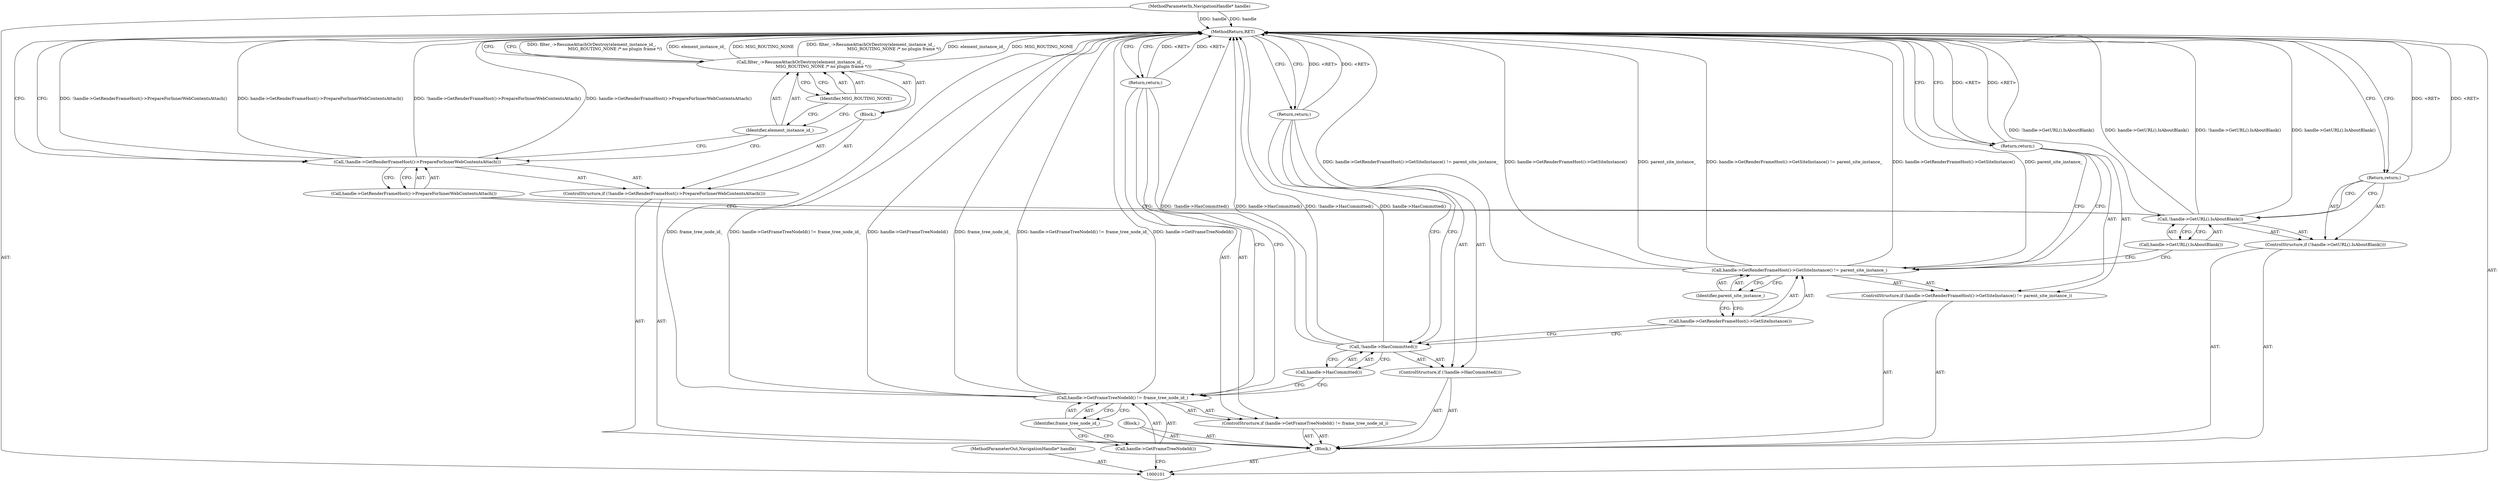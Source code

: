 digraph "1_Chrome_5bb223676defeba9c44a5ce42460c86e24561e73_2" {
"1000102" [label="(MethodParameterIn,NavigationHandle* handle)"];
"1000165" [label="(MethodParameterOut,NavigationHandle* handle)"];
"1000130" [label="(MethodReturn,RET)"];
"1000103" [label="(Block,)"];
"1000122" [label="(ControlStructure,if (!handle->GetRenderFrameHost()->PrepareForInnerWebContentsAttach()))"];
"1000123" [label="(Call,!handle->GetRenderFrameHost()->PrepareForInnerWebContentsAttach())"];
"1000124" [label="(Call,handle->GetRenderFrameHost()->PrepareForInnerWebContentsAttach())"];
"1000125" [label="(Block,)"];
"1000127" [label="(Identifier,element_instance_id_)"];
"1000126" [label="(Call,filter_->ResumeAttachOrDestroy(element_instance_id_,\n                                   MSG_ROUTING_NONE /* no plugin frame */))"];
"1000128" [label="(Identifier,MSG_ROUTING_NONE)"];
"1000129" [label="(Block,)"];
"1000104" [label="(ControlStructure,if (handle->GetFrameTreeNodeId() != frame_tree_node_id_))"];
"1000107" [label="(Identifier,frame_tree_node_id_)"];
"1000105" [label="(Call,handle->GetFrameTreeNodeId() != frame_tree_node_id_)"];
"1000106" [label="(Call,handle->GetFrameTreeNodeId())"];
"1000108" [label="(Return,return;)"];
"1000109" [label="(ControlStructure,if (!handle->HasCommitted()))"];
"1000110" [label="(Call,!handle->HasCommitted())"];
"1000111" [label="(Call,handle->HasCommitted())"];
"1000112" [label="(Return,return;)"];
"1000113" [label="(ControlStructure,if (handle->GetRenderFrameHost()->GetSiteInstance() != parent_site_instance_))"];
"1000116" [label="(Identifier,parent_site_instance_)"];
"1000114" [label="(Call,handle->GetRenderFrameHost()->GetSiteInstance() != parent_site_instance_)"];
"1000115" [label="(Call,handle->GetRenderFrameHost()->GetSiteInstance())"];
"1000117" [label="(Return,return;)"];
"1000118" [label="(ControlStructure,if (!handle->GetURL().IsAboutBlank()))"];
"1000119" [label="(Call,!handle->GetURL().IsAboutBlank())"];
"1000120" [label="(Call,handle->GetURL().IsAboutBlank())"];
"1000121" [label="(Return,return;)"];
"1000102" -> "1000101"  [label="AST: "];
"1000102" -> "1000130"  [label="DDG: handle"];
"1000165" -> "1000101"  [label="AST: "];
"1000130" -> "1000101"  [label="AST: "];
"1000130" -> "1000108"  [label="CFG: "];
"1000130" -> "1000112"  [label="CFG: "];
"1000130" -> "1000117"  [label="CFG: "];
"1000130" -> "1000121"  [label="CFG: "];
"1000130" -> "1000126"  [label="CFG: "];
"1000130" -> "1000123"  [label="CFG: "];
"1000108" -> "1000130"  [label="DDG: <RET>"];
"1000112" -> "1000130"  [label="DDG: <RET>"];
"1000117" -> "1000130"  [label="DDG: <RET>"];
"1000121" -> "1000130"  [label="DDG: <RET>"];
"1000126" -> "1000130"  [label="DDG: filter_->ResumeAttachOrDestroy(element_instance_id_,\n                                   MSG_ROUTING_NONE /* no plugin frame */)"];
"1000126" -> "1000130"  [label="DDG: element_instance_id_"];
"1000126" -> "1000130"  [label="DDG: MSG_ROUTING_NONE"];
"1000105" -> "1000130"  [label="DDG: frame_tree_node_id_"];
"1000105" -> "1000130"  [label="DDG: handle->GetFrameTreeNodeId() != frame_tree_node_id_"];
"1000105" -> "1000130"  [label="DDG: handle->GetFrameTreeNodeId()"];
"1000114" -> "1000130"  [label="DDG: handle->GetRenderFrameHost()->GetSiteInstance() != parent_site_instance_"];
"1000114" -> "1000130"  [label="DDG: handle->GetRenderFrameHost()->GetSiteInstance()"];
"1000114" -> "1000130"  [label="DDG: parent_site_instance_"];
"1000123" -> "1000130"  [label="DDG: !handle->GetRenderFrameHost()->PrepareForInnerWebContentsAttach()"];
"1000123" -> "1000130"  [label="DDG: handle->GetRenderFrameHost()->PrepareForInnerWebContentsAttach()"];
"1000102" -> "1000130"  [label="DDG: handle"];
"1000119" -> "1000130"  [label="DDG: !handle->GetURL().IsAboutBlank()"];
"1000119" -> "1000130"  [label="DDG: handle->GetURL().IsAboutBlank()"];
"1000110" -> "1000130"  [label="DDG: !handle->HasCommitted()"];
"1000110" -> "1000130"  [label="DDG: handle->HasCommitted()"];
"1000103" -> "1000101"  [label="AST: "];
"1000104" -> "1000103"  [label="AST: "];
"1000109" -> "1000103"  [label="AST: "];
"1000113" -> "1000103"  [label="AST: "];
"1000118" -> "1000103"  [label="AST: "];
"1000122" -> "1000103"  [label="AST: "];
"1000129" -> "1000103"  [label="AST: "];
"1000122" -> "1000103"  [label="AST: "];
"1000123" -> "1000122"  [label="AST: "];
"1000125" -> "1000122"  [label="AST: "];
"1000123" -> "1000122"  [label="AST: "];
"1000123" -> "1000124"  [label="CFG: "];
"1000124" -> "1000123"  [label="AST: "];
"1000127" -> "1000123"  [label="CFG: "];
"1000130" -> "1000123"  [label="CFG: "];
"1000123" -> "1000130"  [label="DDG: !handle->GetRenderFrameHost()->PrepareForInnerWebContentsAttach()"];
"1000123" -> "1000130"  [label="DDG: handle->GetRenderFrameHost()->PrepareForInnerWebContentsAttach()"];
"1000124" -> "1000123"  [label="AST: "];
"1000124" -> "1000119"  [label="CFG: "];
"1000123" -> "1000124"  [label="CFG: "];
"1000125" -> "1000122"  [label="AST: "];
"1000126" -> "1000125"  [label="AST: "];
"1000127" -> "1000126"  [label="AST: "];
"1000127" -> "1000123"  [label="CFG: "];
"1000128" -> "1000127"  [label="CFG: "];
"1000126" -> "1000125"  [label="AST: "];
"1000126" -> "1000128"  [label="CFG: "];
"1000127" -> "1000126"  [label="AST: "];
"1000128" -> "1000126"  [label="AST: "];
"1000130" -> "1000126"  [label="CFG: "];
"1000126" -> "1000130"  [label="DDG: filter_->ResumeAttachOrDestroy(element_instance_id_,\n                                   MSG_ROUTING_NONE /* no plugin frame */)"];
"1000126" -> "1000130"  [label="DDG: element_instance_id_"];
"1000126" -> "1000130"  [label="DDG: MSG_ROUTING_NONE"];
"1000128" -> "1000126"  [label="AST: "];
"1000128" -> "1000127"  [label="CFG: "];
"1000126" -> "1000128"  [label="CFG: "];
"1000129" -> "1000103"  [label="AST: "];
"1000104" -> "1000103"  [label="AST: "];
"1000105" -> "1000104"  [label="AST: "];
"1000108" -> "1000104"  [label="AST: "];
"1000107" -> "1000105"  [label="AST: "];
"1000107" -> "1000106"  [label="CFG: "];
"1000105" -> "1000107"  [label="CFG: "];
"1000105" -> "1000104"  [label="AST: "];
"1000105" -> "1000107"  [label="CFG: "];
"1000106" -> "1000105"  [label="AST: "];
"1000107" -> "1000105"  [label="AST: "];
"1000108" -> "1000105"  [label="CFG: "];
"1000111" -> "1000105"  [label="CFG: "];
"1000105" -> "1000130"  [label="DDG: frame_tree_node_id_"];
"1000105" -> "1000130"  [label="DDG: handle->GetFrameTreeNodeId() != frame_tree_node_id_"];
"1000105" -> "1000130"  [label="DDG: handle->GetFrameTreeNodeId()"];
"1000106" -> "1000105"  [label="AST: "];
"1000106" -> "1000101"  [label="CFG: "];
"1000107" -> "1000106"  [label="CFG: "];
"1000108" -> "1000104"  [label="AST: "];
"1000108" -> "1000105"  [label="CFG: "];
"1000130" -> "1000108"  [label="CFG: "];
"1000108" -> "1000130"  [label="DDG: <RET>"];
"1000109" -> "1000103"  [label="AST: "];
"1000110" -> "1000109"  [label="AST: "];
"1000112" -> "1000109"  [label="AST: "];
"1000110" -> "1000109"  [label="AST: "];
"1000110" -> "1000111"  [label="CFG: "];
"1000111" -> "1000110"  [label="AST: "];
"1000112" -> "1000110"  [label="CFG: "];
"1000115" -> "1000110"  [label="CFG: "];
"1000110" -> "1000130"  [label="DDG: !handle->HasCommitted()"];
"1000110" -> "1000130"  [label="DDG: handle->HasCommitted()"];
"1000111" -> "1000110"  [label="AST: "];
"1000111" -> "1000105"  [label="CFG: "];
"1000110" -> "1000111"  [label="CFG: "];
"1000112" -> "1000109"  [label="AST: "];
"1000112" -> "1000110"  [label="CFG: "];
"1000130" -> "1000112"  [label="CFG: "];
"1000112" -> "1000130"  [label="DDG: <RET>"];
"1000113" -> "1000103"  [label="AST: "];
"1000114" -> "1000113"  [label="AST: "];
"1000117" -> "1000113"  [label="AST: "];
"1000116" -> "1000114"  [label="AST: "];
"1000116" -> "1000115"  [label="CFG: "];
"1000114" -> "1000116"  [label="CFG: "];
"1000114" -> "1000113"  [label="AST: "];
"1000114" -> "1000116"  [label="CFG: "];
"1000115" -> "1000114"  [label="AST: "];
"1000116" -> "1000114"  [label="AST: "];
"1000117" -> "1000114"  [label="CFG: "];
"1000120" -> "1000114"  [label="CFG: "];
"1000114" -> "1000130"  [label="DDG: handle->GetRenderFrameHost()->GetSiteInstance() != parent_site_instance_"];
"1000114" -> "1000130"  [label="DDG: handle->GetRenderFrameHost()->GetSiteInstance()"];
"1000114" -> "1000130"  [label="DDG: parent_site_instance_"];
"1000115" -> "1000114"  [label="AST: "];
"1000115" -> "1000110"  [label="CFG: "];
"1000116" -> "1000115"  [label="CFG: "];
"1000117" -> "1000113"  [label="AST: "];
"1000117" -> "1000114"  [label="CFG: "];
"1000130" -> "1000117"  [label="CFG: "];
"1000117" -> "1000130"  [label="DDG: <RET>"];
"1000118" -> "1000103"  [label="AST: "];
"1000119" -> "1000118"  [label="AST: "];
"1000121" -> "1000118"  [label="AST: "];
"1000119" -> "1000118"  [label="AST: "];
"1000119" -> "1000120"  [label="CFG: "];
"1000120" -> "1000119"  [label="AST: "];
"1000121" -> "1000119"  [label="CFG: "];
"1000124" -> "1000119"  [label="CFG: "];
"1000119" -> "1000130"  [label="DDG: !handle->GetURL().IsAboutBlank()"];
"1000119" -> "1000130"  [label="DDG: handle->GetURL().IsAboutBlank()"];
"1000120" -> "1000119"  [label="AST: "];
"1000120" -> "1000114"  [label="CFG: "];
"1000119" -> "1000120"  [label="CFG: "];
"1000121" -> "1000118"  [label="AST: "];
"1000121" -> "1000119"  [label="CFG: "];
"1000130" -> "1000121"  [label="CFG: "];
"1000121" -> "1000130"  [label="DDG: <RET>"];
}
